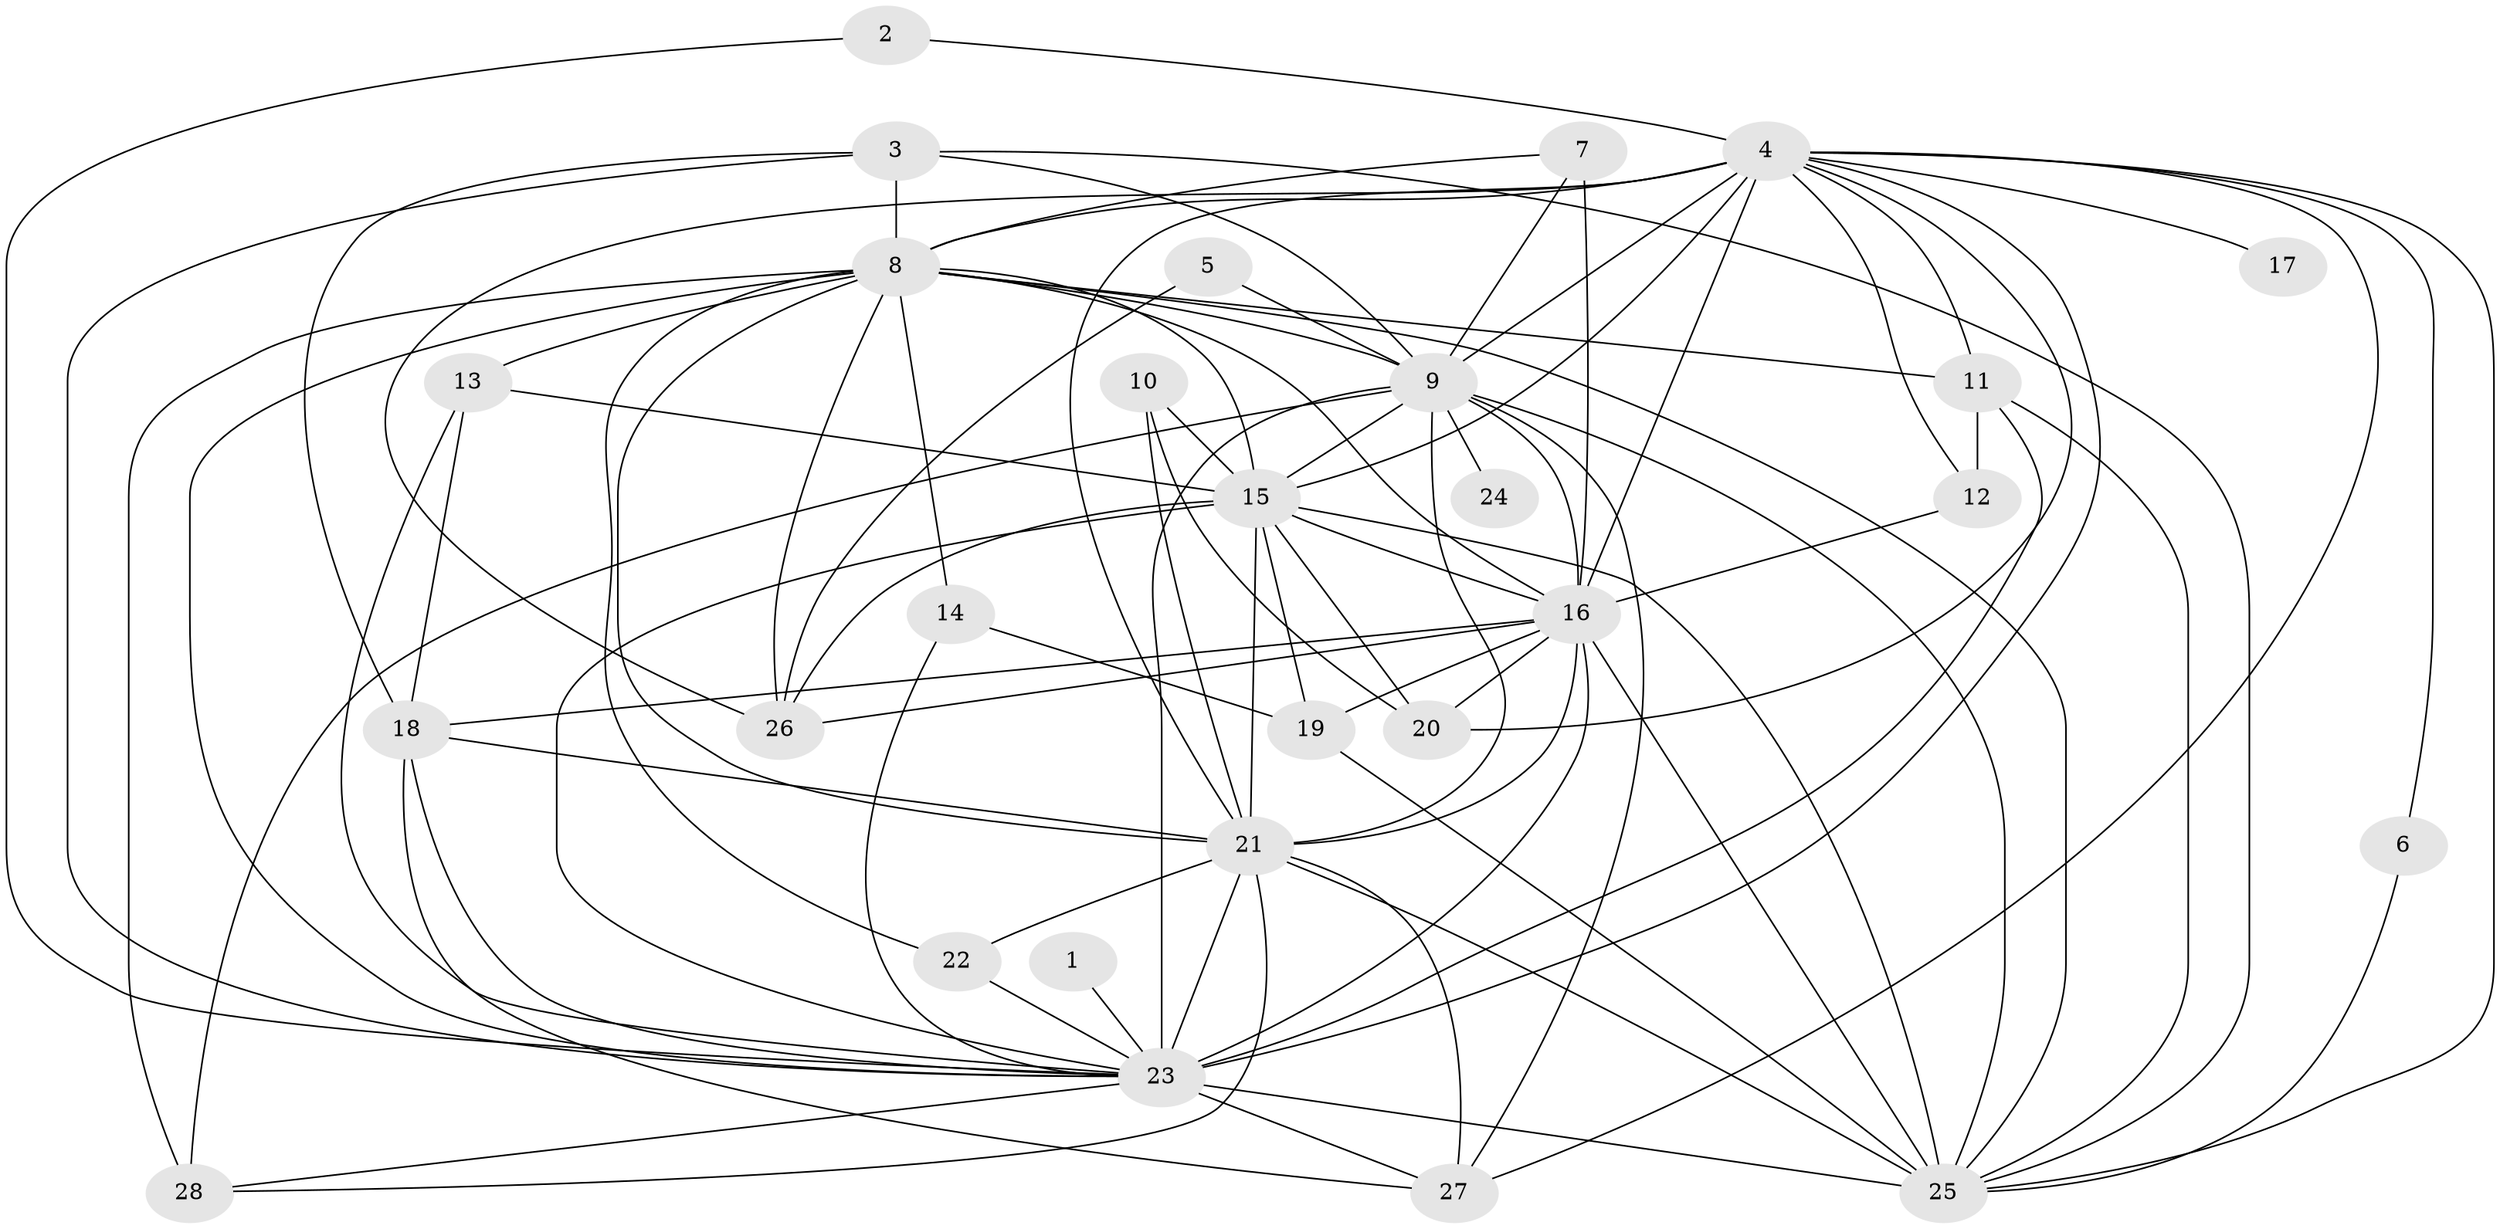 // original degree distribution, {32: 0.011111111111111112, 17: 0.011111111111111112, 21: 0.011111111111111112, 28: 0.011111111111111112, 19: 0.011111111111111112, 20: 0.022222222222222223, 15: 0.022222222222222223, 16: 0.011111111111111112, 5: 0.044444444444444446, 3: 0.14444444444444443, 2: 0.6, 4: 0.07777777777777778, 6: 0.022222222222222223}
// Generated by graph-tools (version 1.1) at 2025/36/03/04/25 23:36:36]
// undirected, 28 vertices, 87 edges
graph export_dot {
  node [color=gray90,style=filled];
  1;
  2;
  3;
  4;
  5;
  6;
  7;
  8;
  9;
  10;
  11;
  12;
  13;
  14;
  15;
  16;
  17;
  18;
  19;
  20;
  21;
  22;
  23;
  24;
  25;
  26;
  27;
  28;
  1 -- 23 [weight=1.0];
  2 -- 4 [weight=1.0];
  2 -- 23 [weight=1.0];
  3 -- 8 [weight=1.0];
  3 -- 9 [weight=1.0];
  3 -- 18 [weight=1.0];
  3 -- 23 [weight=1.0];
  3 -- 25 [weight=1.0];
  4 -- 6 [weight=1.0];
  4 -- 8 [weight=5.0];
  4 -- 9 [weight=2.0];
  4 -- 11 [weight=1.0];
  4 -- 12 [weight=1.0];
  4 -- 15 [weight=3.0];
  4 -- 16 [weight=1.0];
  4 -- 17 [weight=1.0];
  4 -- 20 [weight=1.0];
  4 -- 21 [weight=3.0];
  4 -- 23 [weight=2.0];
  4 -- 25 [weight=1.0];
  4 -- 26 [weight=1.0];
  4 -- 27 [weight=2.0];
  5 -- 9 [weight=1.0];
  5 -- 26 [weight=1.0];
  6 -- 25 [weight=1.0];
  7 -- 8 [weight=1.0];
  7 -- 9 [weight=1.0];
  7 -- 16 [weight=1.0];
  8 -- 9 [weight=2.0];
  8 -- 11 [weight=2.0];
  8 -- 13 [weight=1.0];
  8 -- 14 [weight=1.0];
  8 -- 15 [weight=3.0];
  8 -- 16 [weight=4.0];
  8 -- 21 [weight=6.0];
  8 -- 22 [weight=1.0];
  8 -- 23 [weight=2.0];
  8 -- 25 [weight=2.0];
  8 -- 26 [weight=1.0];
  8 -- 28 [weight=2.0];
  9 -- 15 [weight=1.0];
  9 -- 16 [weight=1.0];
  9 -- 21 [weight=2.0];
  9 -- 23 [weight=3.0];
  9 -- 24 [weight=1.0];
  9 -- 25 [weight=2.0];
  9 -- 27 [weight=1.0];
  9 -- 28 [weight=1.0];
  10 -- 15 [weight=2.0];
  10 -- 20 [weight=1.0];
  10 -- 21 [weight=1.0];
  11 -- 12 [weight=1.0];
  11 -- 23 [weight=2.0];
  11 -- 25 [weight=1.0];
  12 -- 16 [weight=1.0];
  13 -- 15 [weight=1.0];
  13 -- 18 [weight=1.0];
  13 -- 23 [weight=1.0];
  14 -- 19 [weight=1.0];
  14 -- 23 [weight=1.0];
  15 -- 16 [weight=2.0];
  15 -- 19 [weight=1.0];
  15 -- 20 [weight=1.0];
  15 -- 21 [weight=2.0];
  15 -- 23 [weight=2.0];
  15 -- 25 [weight=1.0];
  15 -- 26 [weight=2.0];
  16 -- 18 [weight=1.0];
  16 -- 19 [weight=1.0];
  16 -- 20 [weight=1.0];
  16 -- 21 [weight=2.0];
  16 -- 23 [weight=3.0];
  16 -- 25 [weight=2.0];
  16 -- 26 [weight=1.0];
  18 -- 21 [weight=1.0];
  18 -- 23 [weight=1.0];
  18 -- 27 [weight=1.0];
  19 -- 25 [weight=1.0];
  21 -- 22 [weight=1.0];
  21 -- 23 [weight=4.0];
  21 -- 25 [weight=3.0];
  21 -- 27 [weight=1.0];
  21 -- 28 [weight=1.0];
  22 -- 23 [weight=2.0];
  23 -- 25 [weight=2.0];
  23 -- 27 [weight=2.0];
  23 -- 28 [weight=1.0];
}
